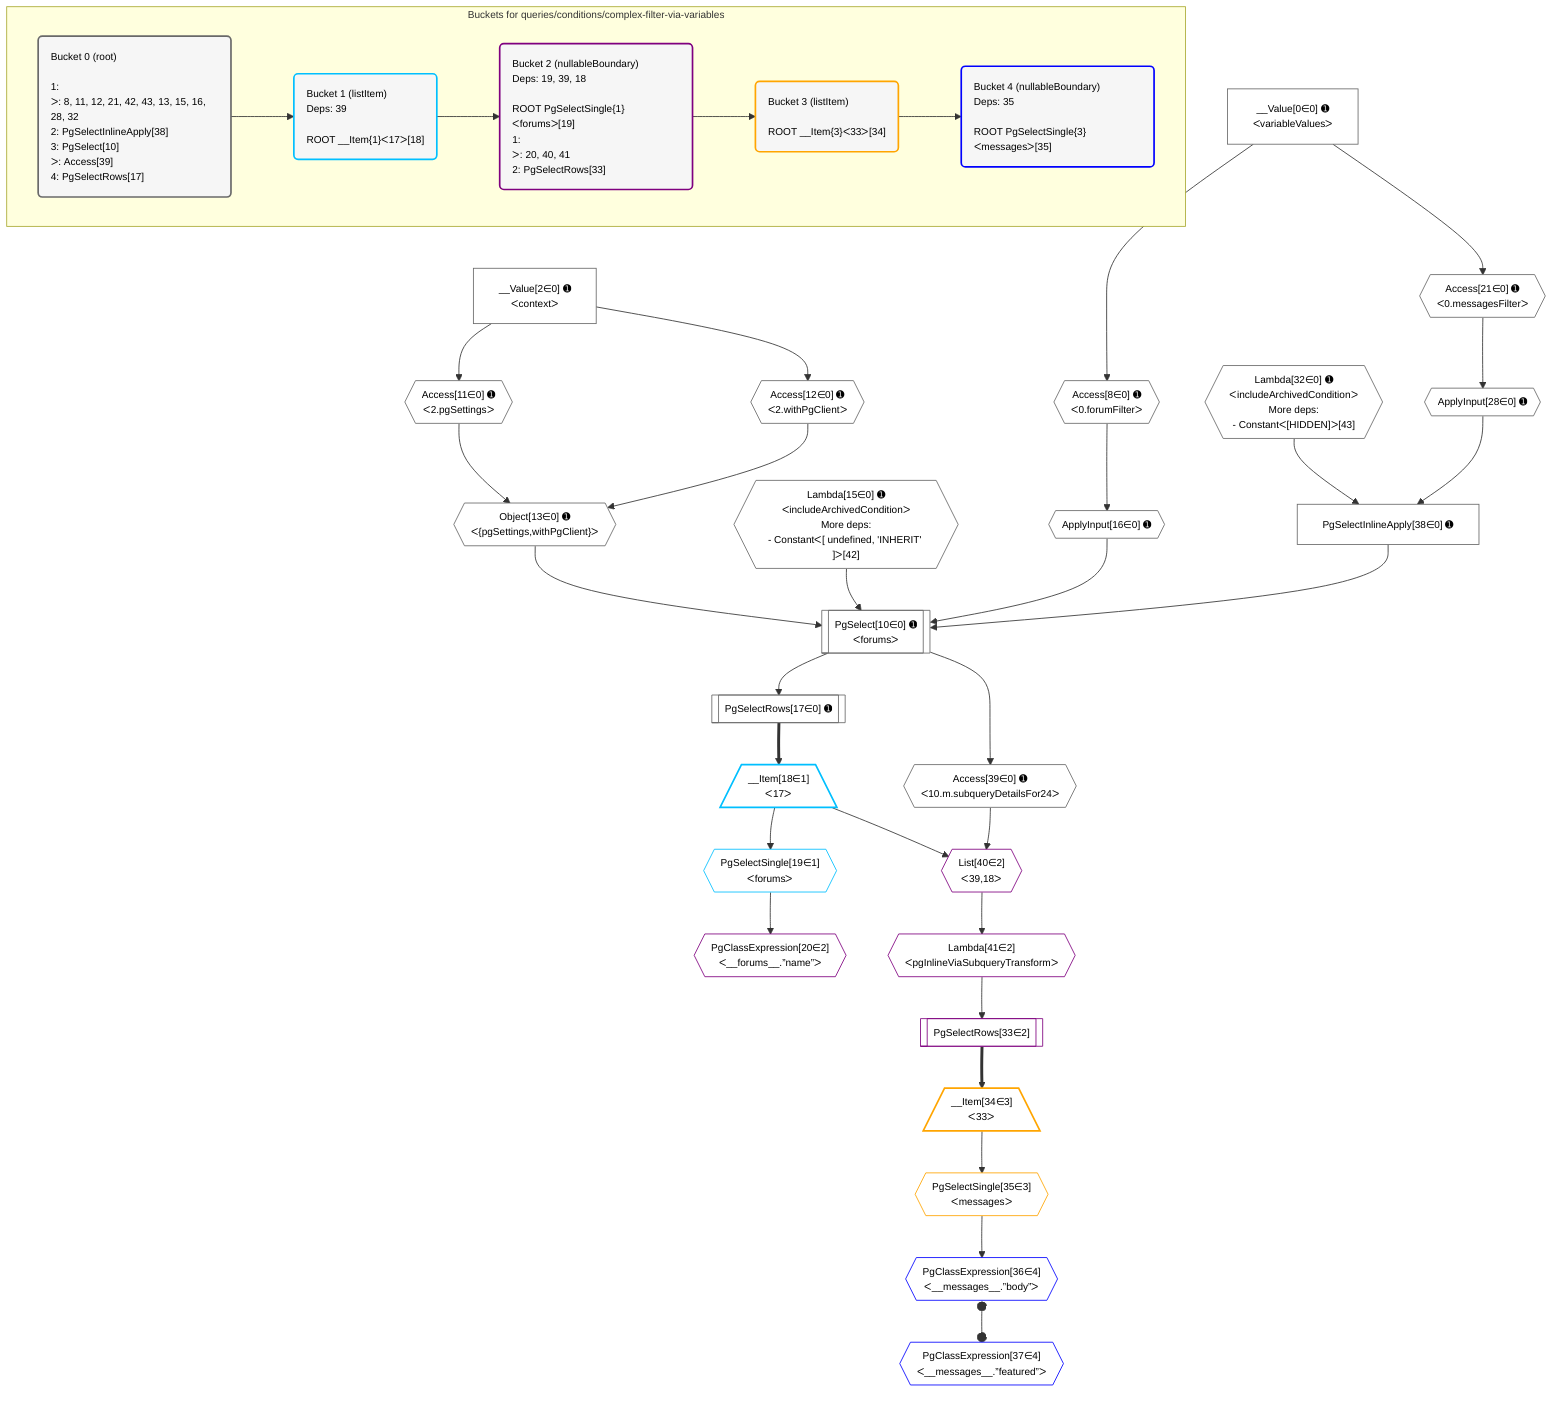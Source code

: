%%{init: {'themeVariables': { 'fontSize': '12px'}}}%%
graph TD
    classDef path fill:#eee,stroke:#000,color:#000
    classDef plan fill:#fff,stroke-width:1px,color:#000
    classDef itemplan fill:#fff,stroke-width:2px,color:#000
    classDef unbatchedplan fill:#dff,stroke-width:1px,color:#000
    classDef sideeffectplan fill:#fcc,stroke-width:2px,color:#000
    classDef bucket fill:#f6f6f6,color:#000,stroke-width:2px,text-align:left

    subgraph "Buckets for queries/conditions/complex-filter-via-variables"
    Bucket0("Bucket 0 (root)<br /><br />1: <br />ᐳ: 8, 11, 12, 21, 42, 43, 13, 15, 16, 28, 32<br />2: PgSelectInlineApply[38]<br />3: PgSelect[10]<br />ᐳ: Access[39]<br />4: PgSelectRows[17]"):::bucket
    Bucket1("Bucket 1 (listItem)<br />Deps: 39<br /><br />ROOT __Item{1}ᐸ17ᐳ[18]"):::bucket
    Bucket2("Bucket 2 (nullableBoundary)<br />Deps: 19, 39, 18<br /><br />ROOT PgSelectSingle{1}ᐸforumsᐳ[19]<br />1: <br />ᐳ: 20, 40, 41<br />2: PgSelectRows[33]"):::bucket
    Bucket3("Bucket 3 (listItem)<br /><br />ROOT __Item{3}ᐸ33ᐳ[34]"):::bucket
    Bucket4("Bucket 4 (nullableBoundary)<br />Deps: 35<br /><br />ROOT PgSelectSingle{3}ᐸmessagesᐳ[35]"):::bucket
    end
    Bucket0 --> Bucket1
    Bucket1 --> Bucket2
    Bucket2 --> Bucket3
    Bucket3 --> Bucket4

    %% plan dependencies
    PgSelect10[["PgSelect[10∈0] ➊<br />ᐸforumsᐳ"]]:::plan
    Object13{{"Object[13∈0] ➊<br />ᐸ{pgSettings,withPgClient}ᐳ"}}:::plan
    Lambda15{{"Lambda[15∈0] ➊<br />ᐸincludeArchivedConditionᐳ<br />More deps:<br />- Constantᐸ[ undefined, 'INHERIT' ]ᐳ[42]"}}:::plan
    ApplyInput16{{"ApplyInput[16∈0] ➊"}}:::plan
    PgSelectInlineApply38["PgSelectInlineApply[38∈0] ➊"]:::plan
    Object13 & Lambda15 & ApplyInput16 & PgSelectInlineApply38 --> PgSelect10
    Access11{{"Access[11∈0] ➊<br />ᐸ2.pgSettingsᐳ"}}:::plan
    Access12{{"Access[12∈0] ➊<br />ᐸ2.withPgClientᐳ"}}:::plan
    Access11 & Access12 --> Object13
    ApplyInput28{{"ApplyInput[28∈0] ➊"}}:::plan
    Lambda32{{"Lambda[32∈0] ➊<br />ᐸincludeArchivedConditionᐳ<br />More deps:<br />- Constantᐸ[HIDDEN]ᐳ[43]"}}:::plan
    ApplyInput28 & Lambda32 --> PgSelectInlineApply38
    Access8{{"Access[8∈0] ➊<br />ᐸ0.forumFilterᐳ"}}:::plan
    __Value0["__Value[0∈0] ➊<br />ᐸvariableValuesᐳ"]:::plan
    __Value0 --> Access8
    __Value2["__Value[2∈0] ➊<br />ᐸcontextᐳ"]:::plan
    __Value2 --> Access11
    __Value2 --> Access12
    Access8 --> ApplyInput16
    PgSelectRows17[["PgSelectRows[17∈0] ➊"]]:::plan
    PgSelect10 --> PgSelectRows17
    Access21{{"Access[21∈0] ➊<br />ᐸ0.messagesFilterᐳ"}}:::plan
    __Value0 --> Access21
    Access21 --> ApplyInput28
    Access39{{"Access[39∈0] ➊<br />ᐸ10.m.subqueryDetailsFor24ᐳ"}}:::plan
    PgSelect10 --> Access39
    __Item18[/"__Item[18∈1]<br />ᐸ17ᐳ"\]:::itemplan
    PgSelectRows17 ==> __Item18
    PgSelectSingle19{{"PgSelectSingle[19∈1]<br />ᐸforumsᐳ"}}:::plan
    __Item18 --> PgSelectSingle19
    List40{{"List[40∈2]<br />ᐸ39,18ᐳ"}}:::plan
    Access39 & __Item18 --> List40
    PgClassExpression20{{"PgClassExpression[20∈2]<br />ᐸ__forums__.”name”ᐳ"}}:::plan
    PgSelectSingle19 --> PgClassExpression20
    PgSelectRows33[["PgSelectRows[33∈2]"]]:::plan
    Lambda41{{"Lambda[41∈2]<br />ᐸpgInlineViaSubqueryTransformᐳ"}}:::plan
    Lambda41 --> PgSelectRows33
    List40 --> Lambda41
    __Item34[/"__Item[34∈3]<br />ᐸ33ᐳ"\]:::itemplan
    PgSelectRows33 ==> __Item34
    PgSelectSingle35{{"PgSelectSingle[35∈3]<br />ᐸmessagesᐳ"}}:::plan
    __Item34 --> PgSelectSingle35
    PgClassExpression36{{"PgClassExpression[36∈4]<br />ᐸ__messages__.”body”ᐳ"}}:::plan
    PgSelectSingle35 --> PgClassExpression36
    PgClassExpression37{{"PgClassExpression[37∈4]<br />ᐸ__messages__.”featured”ᐳ"}}:::plan
    PgClassExpression36 o--o PgClassExpression37

    %% define steps
    classDef bucket0 stroke:#696969
    class Bucket0,__Value0,__Value2,Access8,PgSelect10,Access11,Access12,Object13,Lambda15,ApplyInput16,PgSelectRows17,Access21,ApplyInput28,Lambda32,PgSelectInlineApply38,Access39 bucket0
    classDef bucket1 stroke:#00bfff
    class Bucket1,__Item18,PgSelectSingle19 bucket1
    classDef bucket2 stroke:#7f007f
    class Bucket2,PgClassExpression20,PgSelectRows33,List40,Lambda41 bucket2
    classDef bucket3 stroke:#ffa500
    class Bucket3,__Item34,PgSelectSingle35 bucket3
    classDef bucket4 stroke:#0000ff
    class Bucket4,PgClassExpression36,PgClassExpression37 bucket4